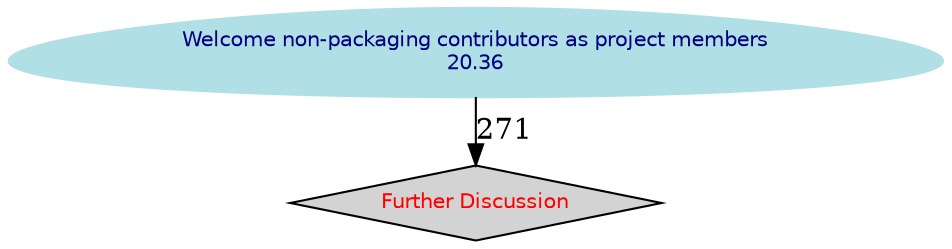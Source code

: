 digraph Results {
  ranksep=0.25;
 "Welcome non-packaging contributors as project members\n20.36" [ style="filled" , color="powderblue", shape=egg, fontcolor="NavyBlue", fontname="Helvetica", fontsize=10  ];
 "Welcome non-packaging contributors as project members\n20.36" -> "Further Discussion" [ label="271" ];
 "Further Discussion" [ style="filled" , shape=diamond, fontcolor="Red", fontname="Helvetica", fontsize=10  ];
}
